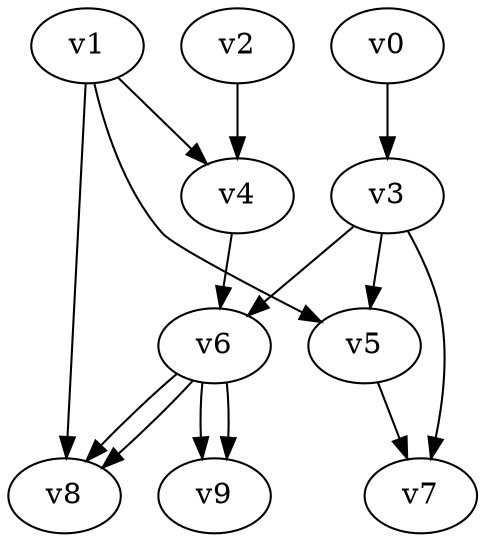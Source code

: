 digraph G {
v0 -> v3;
v3 -> v5 -> v7;
v3 -> v6;
v6 -> v8;
v6 -> v9;
v3 -> v7;
v2 -> v4 -> v6;
v6 -> v8;
v6 -> v9;
v1 -> v4;
v1 -> v5;
v1 -> v8;
}